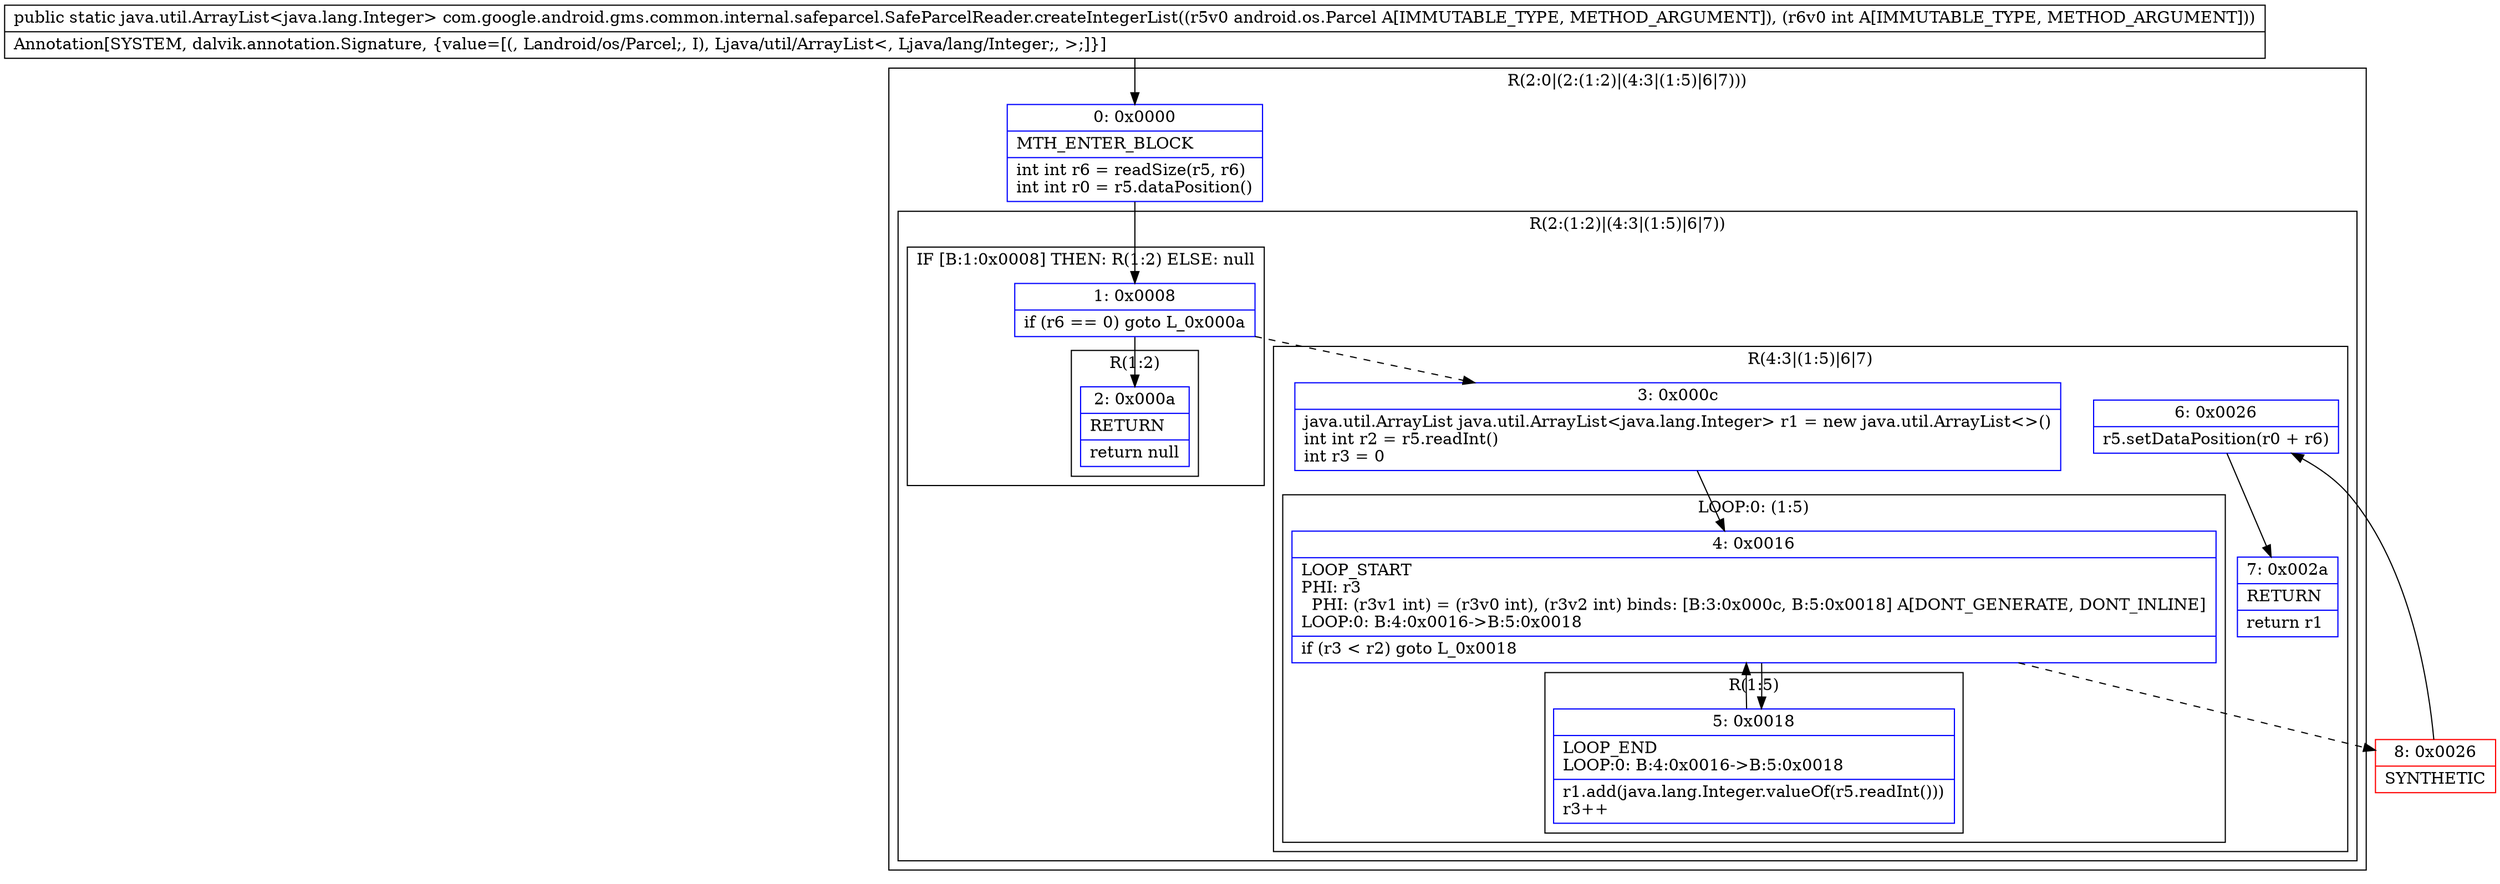 digraph "CFG forcom.google.android.gms.common.internal.safeparcel.SafeParcelReader.createIntegerList(Landroid\/os\/Parcel;I)Ljava\/util\/ArrayList;" {
subgraph cluster_Region_3512445 {
label = "R(2:0|(2:(1:2)|(4:3|(1:5)|6|7)))";
node [shape=record,color=blue];
Node_0 [shape=record,label="{0\:\ 0x0000|MTH_ENTER_BLOCK\l|int int r6 = readSize(r5, r6)\lint int r0 = r5.dataPosition()\l}"];
subgraph cluster_Region_1381609396 {
label = "R(2:(1:2)|(4:3|(1:5)|6|7))";
node [shape=record,color=blue];
subgraph cluster_IfRegion_178134863 {
label = "IF [B:1:0x0008] THEN: R(1:2) ELSE: null";
node [shape=record,color=blue];
Node_1 [shape=record,label="{1\:\ 0x0008|if (r6 == 0) goto L_0x000a\l}"];
subgraph cluster_Region_1344524097 {
label = "R(1:2)";
node [shape=record,color=blue];
Node_2 [shape=record,label="{2\:\ 0x000a|RETURN\l|return null\l}"];
}
}
subgraph cluster_Region_1870059168 {
label = "R(4:3|(1:5)|6|7)";
node [shape=record,color=blue];
Node_3 [shape=record,label="{3\:\ 0x000c|java.util.ArrayList java.util.ArrayList\<java.lang.Integer\> r1 = new java.util.ArrayList\<\>()\lint int r2 = r5.readInt()\lint r3 = 0\l}"];
subgraph cluster_LoopRegion_445511962 {
label = "LOOP:0: (1:5)";
node [shape=record,color=blue];
Node_4 [shape=record,label="{4\:\ 0x0016|LOOP_START\lPHI: r3 \l  PHI: (r3v1 int) = (r3v0 int), (r3v2 int) binds: [B:3:0x000c, B:5:0x0018] A[DONT_GENERATE, DONT_INLINE]\lLOOP:0: B:4:0x0016\-\>B:5:0x0018\l|if (r3 \< r2) goto L_0x0018\l}"];
subgraph cluster_Region_920086989 {
label = "R(1:5)";
node [shape=record,color=blue];
Node_5 [shape=record,label="{5\:\ 0x0018|LOOP_END\lLOOP:0: B:4:0x0016\-\>B:5:0x0018\l|r1.add(java.lang.Integer.valueOf(r5.readInt()))\lr3++\l}"];
}
}
Node_6 [shape=record,label="{6\:\ 0x0026|r5.setDataPosition(r0 + r6)\l}"];
Node_7 [shape=record,label="{7\:\ 0x002a|RETURN\l|return r1\l}"];
}
}
}
Node_8 [shape=record,color=red,label="{8\:\ 0x0026|SYNTHETIC\l}"];
MethodNode[shape=record,label="{public static java.util.ArrayList\<java.lang.Integer\> com.google.android.gms.common.internal.safeparcel.SafeParcelReader.createIntegerList((r5v0 android.os.Parcel A[IMMUTABLE_TYPE, METHOD_ARGUMENT]), (r6v0 int A[IMMUTABLE_TYPE, METHOD_ARGUMENT]))  | Annotation[SYSTEM, dalvik.annotation.Signature, \{value=[(, Landroid\/os\/Parcel;, I), Ljava\/util\/ArrayList\<, Ljava\/lang\/Integer;, \>;]\}]\l}"];
MethodNode -> Node_0;
Node_0 -> Node_1;
Node_1 -> Node_2;
Node_1 -> Node_3[style=dashed];
Node_3 -> Node_4;
Node_4 -> Node_5;
Node_4 -> Node_8[style=dashed];
Node_5 -> Node_4;
Node_6 -> Node_7;
Node_8 -> Node_6;
}

